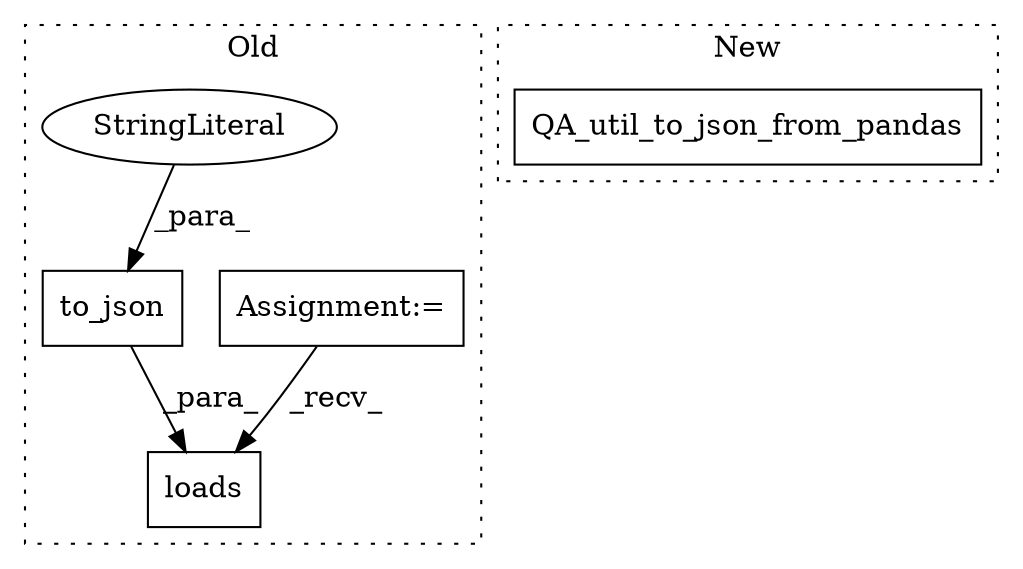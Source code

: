 digraph G {
subgraph cluster0 {
1 [label="loads" a="32" s="980,1009" l="6,1" shape="box"];
3 [label="to_json" a="32" s="991,1008" l="8,1" shape="box"];
4 [label="Assignment:=" a="7" s="298" l="4" shape="box"];
5 [label="StringLiteral" a="45" s="999" l="9" shape="ellipse"];
label = "Old";
style="dotted";
}
subgraph cluster1 {
2 [label="QA_util_to_json_from_pandas" a="32" s="1011,1043" l="28,1" shape="box"];
label = "New";
style="dotted";
}
3 -> 1 [label="_para_"];
4 -> 1 [label="_recv_"];
5 -> 3 [label="_para_"];
}